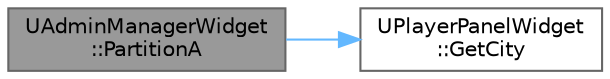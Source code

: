 digraph "UAdminManagerWidget::PartitionA"
{
 // LATEX_PDF_SIZE
  bgcolor="transparent";
  edge [fontname=Helvetica,fontsize=10,labelfontname=Helvetica,labelfontsize=10];
  node [fontname=Helvetica,fontsize=10,shape=box,height=0.2,width=0.4];
  rankdir="LR";
  Node1 [id="Node000001",label="UAdminManagerWidget\l::PartitionA",height=0.2,width=0.4,color="gray40", fillcolor="grey60", style="filled", fontcolor="black",tooltip=" "];
  Node1 -> Node2 [id="edge2_Node000001_Node000002",color="steelblue1",style="solid",tooltip=" "];
  Node2 [id="Node000002",label="UPlayerPanelWidget\l::GetCity",height=0.2,width=0.4,color="grey40", fillcolor="white", style="filled",URL="$class_u_player_panel_widget.html#ac77d20725be30ed37a86539de1af1027",tooltip=" "];
}
